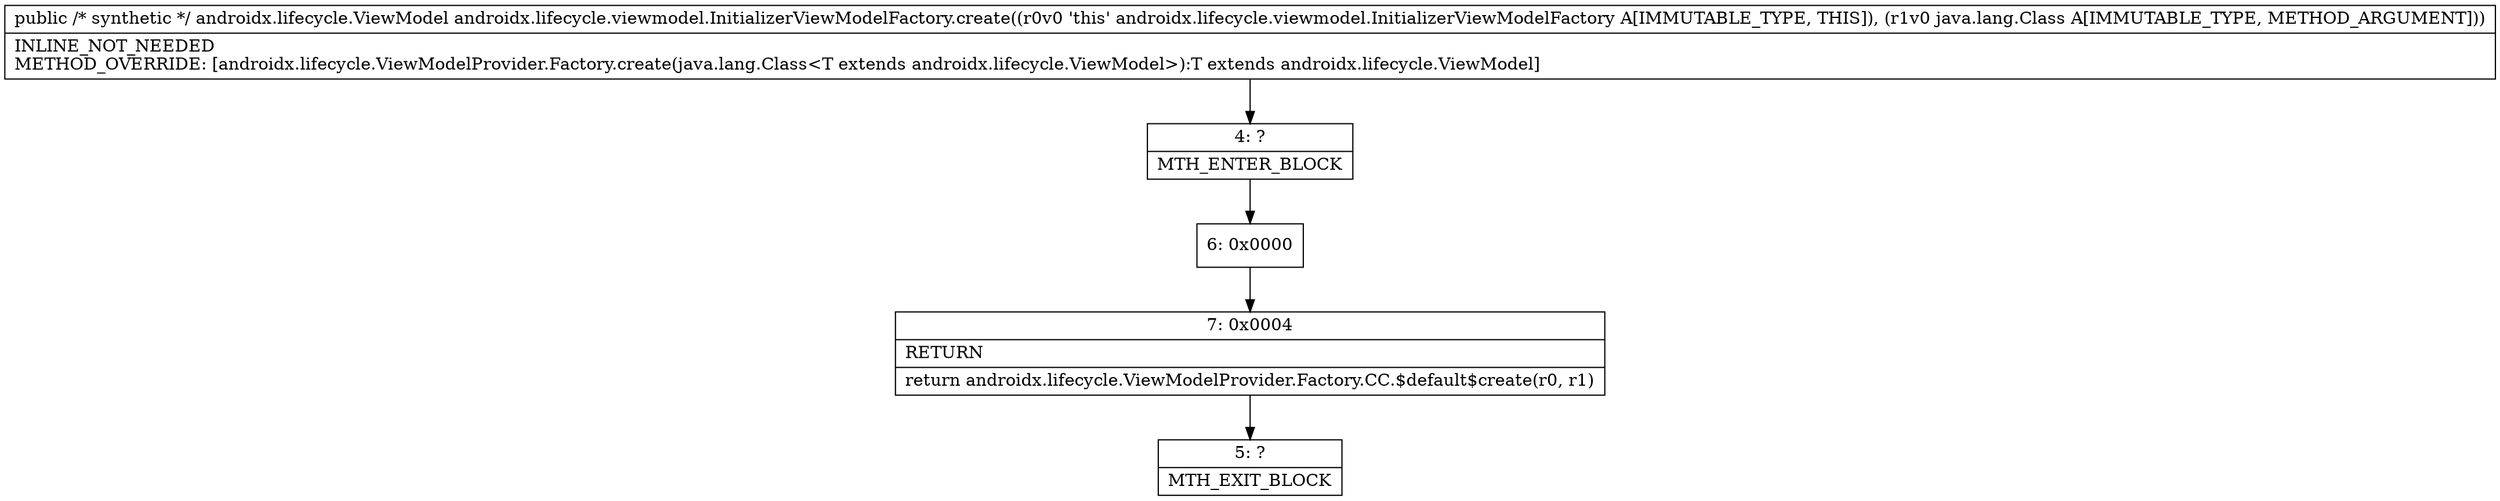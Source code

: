 digraph "CFG forandroidx.lifecycle.viewmodel.InitializerViewModelFactory.create(Ljava\/lang\/Class;)Landroidx\/lifecycle\/ViewModel;" {
Node_4 [shape=record,label="{4\:\ ?|MTH_ENTER_BLOCK\l}"];
Node_6 [shape=record,label="{6\:\ 0x0000}"];
Node_7 [shape=record,label="{7\:\ 0x0004|RETURN\l|return androidx.lifecycle.ViewModelProvider.Factory.CC.$default$create(r0, r1)\l}"];
Node_5 [shape=record,label="{5\:\ ?|MTH_EXIT_BLOCK\l}"];
MethodNode[shape=record,label="{public \/* synthetic *\/ androidx.lifecycle.ViewModel androidx.lifecycle.viewmodel.InitializerViewModelFactory.create((r0v0 'this' androidx.lifecycle.viewmodel.InitializerViewModelFactory A[IMMUTABLE_TYPE, THIS]), (r1v0 java.lang.Class A[IMMUTABLE_TYPE, METHOD_ARGUMENT]))  | INLINE_NOT_NEEDED\lMETHOD_OVERRIDE: [androidx.lifecycle.ViewModelProvider.Factory.create(java.lang.Class\<T extends androidx.lifecycle.ViewModel\>):T extends androidx.lifecycle.ViewModel]\l}"];
MethodNode -> Node_4;Node_4 -> Node_6;
Node_6 -> Node_7;
Node_7 -> Node_5;
}

